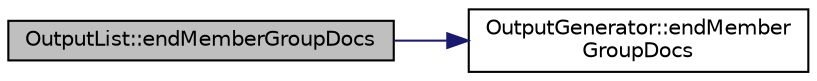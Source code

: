 digraph "OutputList::endMemberGroupDocs"
{
 // LATEX_PDF_SIZE
  edge [fontname="Helvetica",fontsize="10",labelfontname="Helvetica",labelfontsize="10"];
  node [fontname="Helvetica",fontsize="10",shape=record];
  rankdir="LR";
  Node1 [label="OutputList::endMemberGroupDocs",height=0.2,width=0.4,color="black", fillcolor="grey75", style="filled", fontcolor="black",tooltip=" "];
  Node1 -> Node2 [color="midnightblue",fontsize="10",style="solid"];
  Node2 [label="OutputGenerator::endMember\lGroupDocs",height=0.2,width=0.4,color="black", fillcolor="white", style="filled",URL="$classOutputGenerator.html#a7debb7a4d6584e8855e7dc9ce0594d99",tooltip=" "];
}
